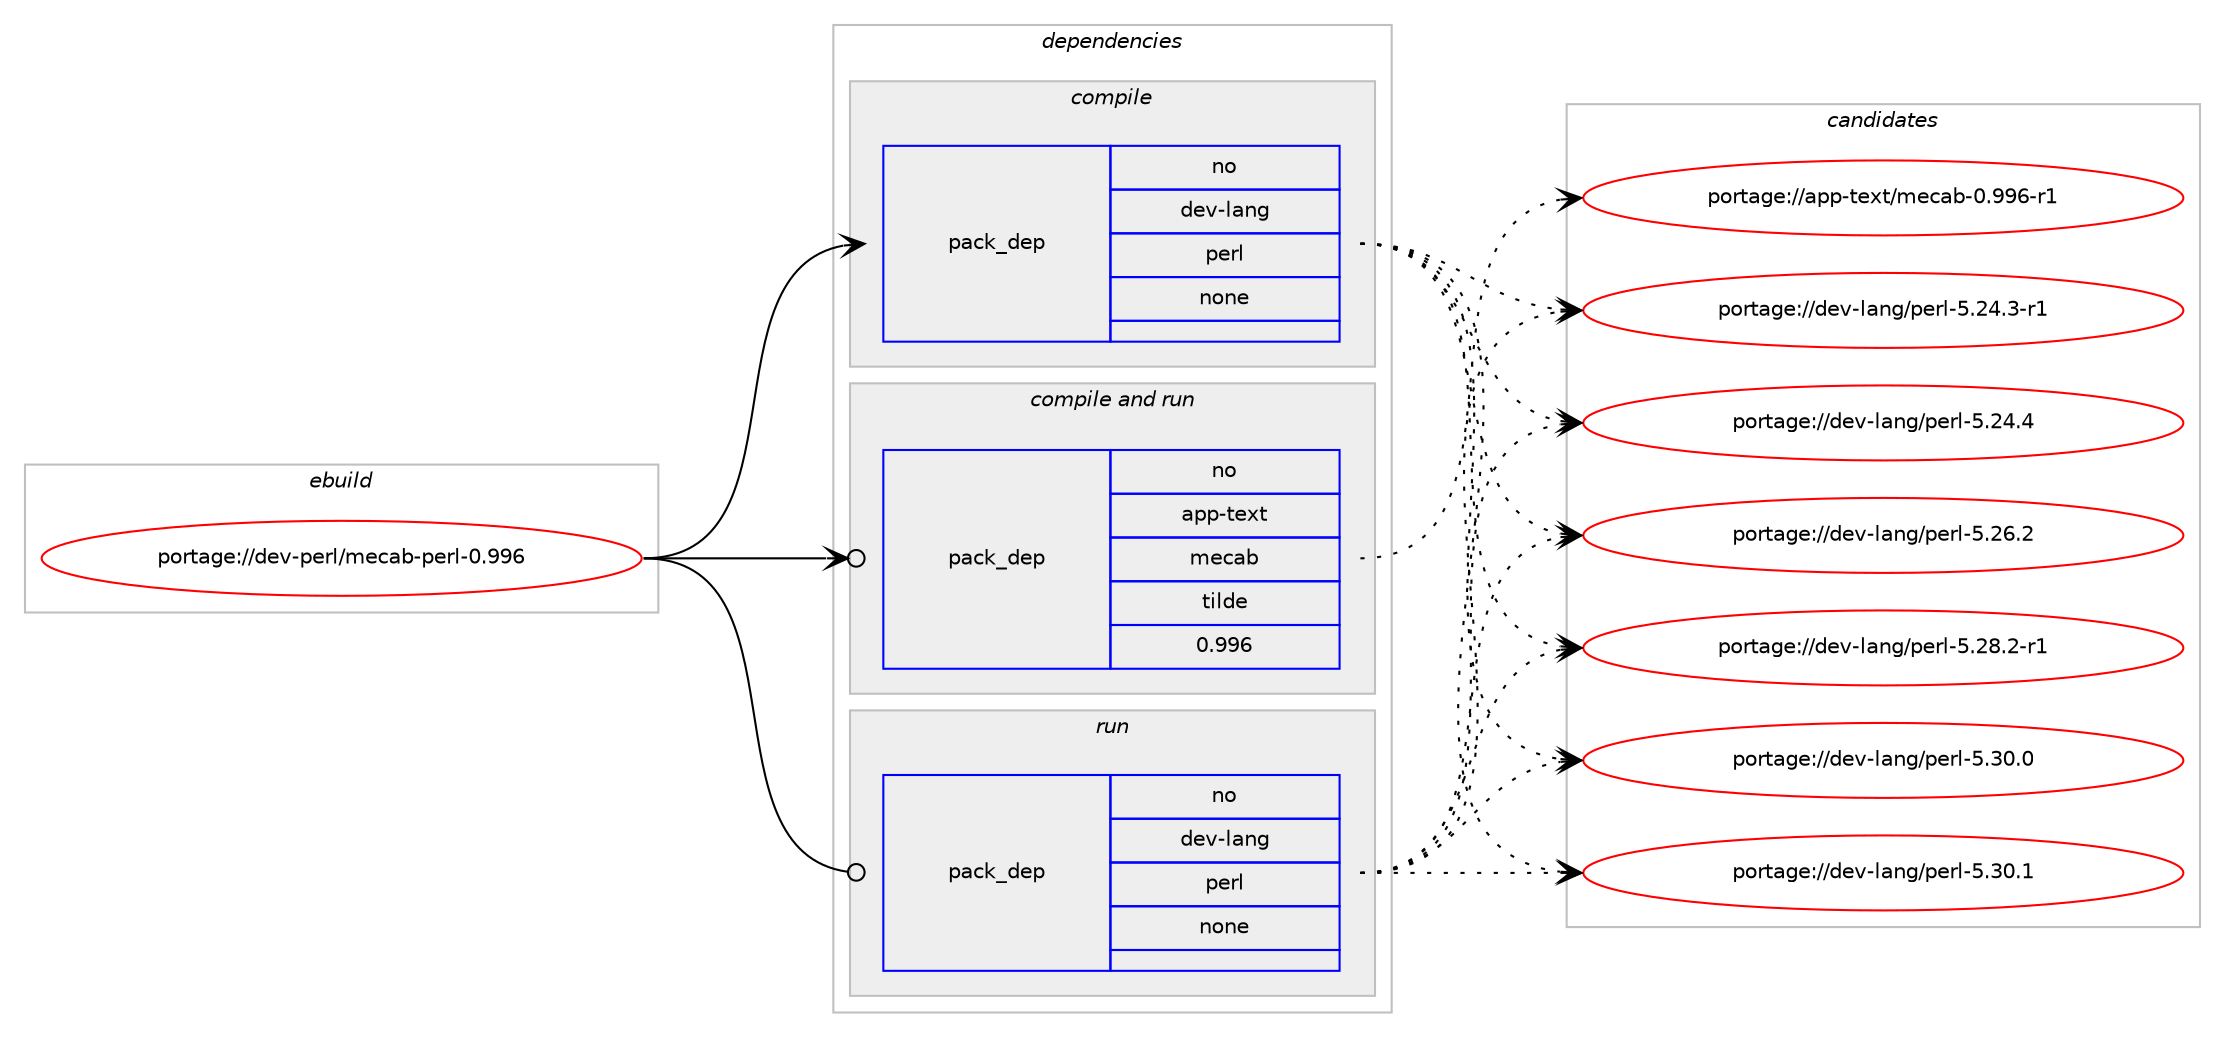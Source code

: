 digraph prolog {

# *************
# Graph options
# *************

newrank=true;
concentrate=true;
compound=true;
graph [rankdir=LR,fontname=Helvetica,fontsize=10,ranksep=1.5];#, ranksep=2.5, nodesep=0.2];
edge  [arrowhead=vee];
node  [fontname=Helvetica,fontsize=10];

# **********
# The ebuild
# **********

subgraph cluster_leftcol {
color=gray;
rank=same;
label=<<i>ebuild</i>>;
id [label="portage://dev-perl/mecab-perl-0.996", color=red, width=4, href="../dev-perl/mecab-perl-0.996.svg"];
}

# ****************
# The dependencies
# ****************

subgraph cluster_midcol {
color=gray;
label=<<i>dependencies</i>>;
subgraph cluster_compile {
fillcolor="#eeeeee";
style=filled;
label=<<i>compile</i>>;
subgraph pack96654 {
dependency123790 [label=<<TABLE BORDER="0" CELLBORDER="1" CELLSPACING="0" CELLPADDING="4" WIDTH="220"><TR><TD ROWSPAN="6" CELLPADDING="30">pack_dep</TD></TR><TR><TD WIDTH="110">no</TD></TR><TR><TD>dev-lang</TD></TR><TR><TD>perl</TD></TR><TR><TD>none</TD></TR><TR><TD></TD></TR></TABLE>>, shape=none, color=blue];
}
id:e -> dependency123790:w [weight=20,style="solid",arrowhead="vee"];
}
subgraph cluster_compileandrun {
fillcolor="#eeeeee";
style=filled;
label=<<i>compile and run</i>>;
subgraph pack96655 {
dependency123791 [label=<<TABLE BORDER="0" CELLBORDER="1" CELLSPACING="0" CELLPADDING="4" WIDTH="220"><TR><TD ROWSPAN="6" CELLPADDING="30">pack_dep</TD></TR><TR><TD WIDTH="110">no</TD></TR><TR><TD>app-text</TD></TR><TR><TD>mecab</TD></TR><TR><TD>tilde</TD></TR><TR><TD>0.996</TD></TR></TABLE>>, shape=none, color=blue];
}
id:e -> dependency123791:w [weight=20,style="solid",arrowhead="odotvee"];
}
subgraph cluster_run {
fillcolor="#eeeeee";
style=filled;
label=<<i>run</i>>;
subgraph pack96656 {
dependency123792 [label=<<TABLE BORDER="0" CELLBORDER="1" CELLSPACING="0" CELLPADDING="4" WIDTH="220"><TR><TD ROWSPAN="6" CELLPADDING="30">pack_dep</TD></TR><TR><TD WIDTH="110">no</TD></TR><TR><TD>dev-lang</TD></TR><TR><TD>perl</TD></TR><TR><TD>none</TD></TR><TR><TD></TD></TR></TABLE>>, shape=none, color=blue];
}
id:e -> dependency123792:w [weight=20,style="solid",arrowhead="odot"];
}
}

# **************
# The candidates
# **************

subgraph cluster_choices {
rank=same;
color=gray;
label=<<i>candidates</i>>;

subgraph choice96654 {
color=black;
nodesep=1;
choiceportage100101118451089711010347112101114108455346505246514511449 [label="portage://dev-lang/perl-5.24.3-r1", color=red, width=4,href="../dev-lang/perl-5.24.3-r1.svg"];
choiceportage10010111845108971101034711210111410845534650524652 [label="portage://dev-lang/perl-5.24.4", color=red, width=4,href="../dev-lang/perl-5.24.4.svg"];
choiceportage10010111845108971101034711210111410845534650544650 [label="portage://dev-lang/perl-5.26.2", color=red, width=4,href="../dev-lang/perl-5.26.2.svg"];
choiceportage100101118451089711010347112101114108455346505646504511449 [label="portage://dev-lang/perl-5.28.2-r1", color=red, width=4,href="../dev-lang/perl-5.28.2-r1.svg"];
choiceportage10010111845108971101034711210111410845534651484648 [label="portage://dev-lang/perl-5.30.0", color=red, width=4,href="../dev-lang/perl-5.30.0.svg"];
choiceportage10010111845108971101034711210111410845534651484649 [label="portage://dev-lang/perl-5.30.1", color=red, width=4,href="../dev-lang/perl-5.30.1.svg"];
dependency123790:e -> choiceportage100101118451089711010347112101114108455346505246514511449:w [style=dotted,weight="100"];
dependency123790:e -> choiceportage10010111845108971101034711210111410845534650524652:w [style=dotted,weight="100"];
dependency123790:e -> choiceportage10010111845108971101034711210111410845534650544650:w [style=dotted,weight="100"];
dependency123790:e -> choiceportage100101118451089711010347112101114108455346505646504511449:w [style=dotted,weight="100"];
dependency123790:e -> choiceportage10010111845108971101034711210111410845534651484648:w [style=dotted,weight="100"];
dependency123790:e -> choiceportage10010111845108971101034711210111410845534651484649:w [style=dotted,weight="100"];
}
subgraph choice96655 {
color=black;
nodesep=1;
choiceportage9711211245116101120116471091019997984548465757544511449 [label="portage://app-text/mecab-0.996-r1", color=red, width=4,href="../app-text/mecab-0.996-r1.svg"];
dependency123791:e -> choiceportage9711211245116101120116471091019997984548465757544511449:w [style=dotted,weight="100"];
}
subgraph choice96656 {
color=black;
nodesep=1;
choiceportage100101118451089711010347112101114108455346505246514511449 [label="portage://dev-lang/perl-5.24.3-r1", color=red, width=4,href="../dev-lang/perl-5.24.3-r1.svg"];
choiceportage10010111845108971101034711210111410845534650524652 [label="portage://dev-lang/perl-5.24.4", color=red, width=4,href="../dev-lang/perl-5.24.4.svg"];
choiceportage10010111845108971101034711210111410845534650544650 [label="portage://dev-lang/perl-5.26.2", color=red, width=4,href="../dev-lang/perl-5.26.2.svg"];
choiceportage100101118451089711010347112101114108455346505646504511449 [label="portage://dev-lang/perl-5.28.2-r1", color=red, width=4,href="../dev-lang/perl-5.28.2-r1.svg"];
choiceportage10010111845108971101034711210111410845534651484648 [label="portage://dev-lang/perl-5.30.0", color=red, width=4,href="../dev-lang/perl-5.30.0.svg"];
choiceportage10010111845108971101034711210111410845534651484649 [label="portage://dev-lang/perl-5.30.1", color=red, width=4,href="../dev-lang/perl-5.30.1.svg"];
dependency123792:e -> choiceportage100101118451089711010347112101114108455346505246514511449:w [style=dotted,weight="100"];
dependency123792:e -> choiceportage10010111845108971101034711210111410845534650524652:w [style=dotted,weight="100"];
dependency123792:e -> choiceportage10010111845108971101034711210111410845534650544650:w [style=dotted,weight="100"];
dependency123792:e -> choiceportage100101118451089711010347112101114108455346505646504511449:w [style=dotted,weight="100"];
dependency123792:e -> choiceportage10010111845108971101034711210111410845534651484648:w [style=dotted,weight="100"];
dependency123792:e -> choiceportage10010111845108971101034711210111410845534651484649:w [style=dotted,weight="100"];
}
}

}
